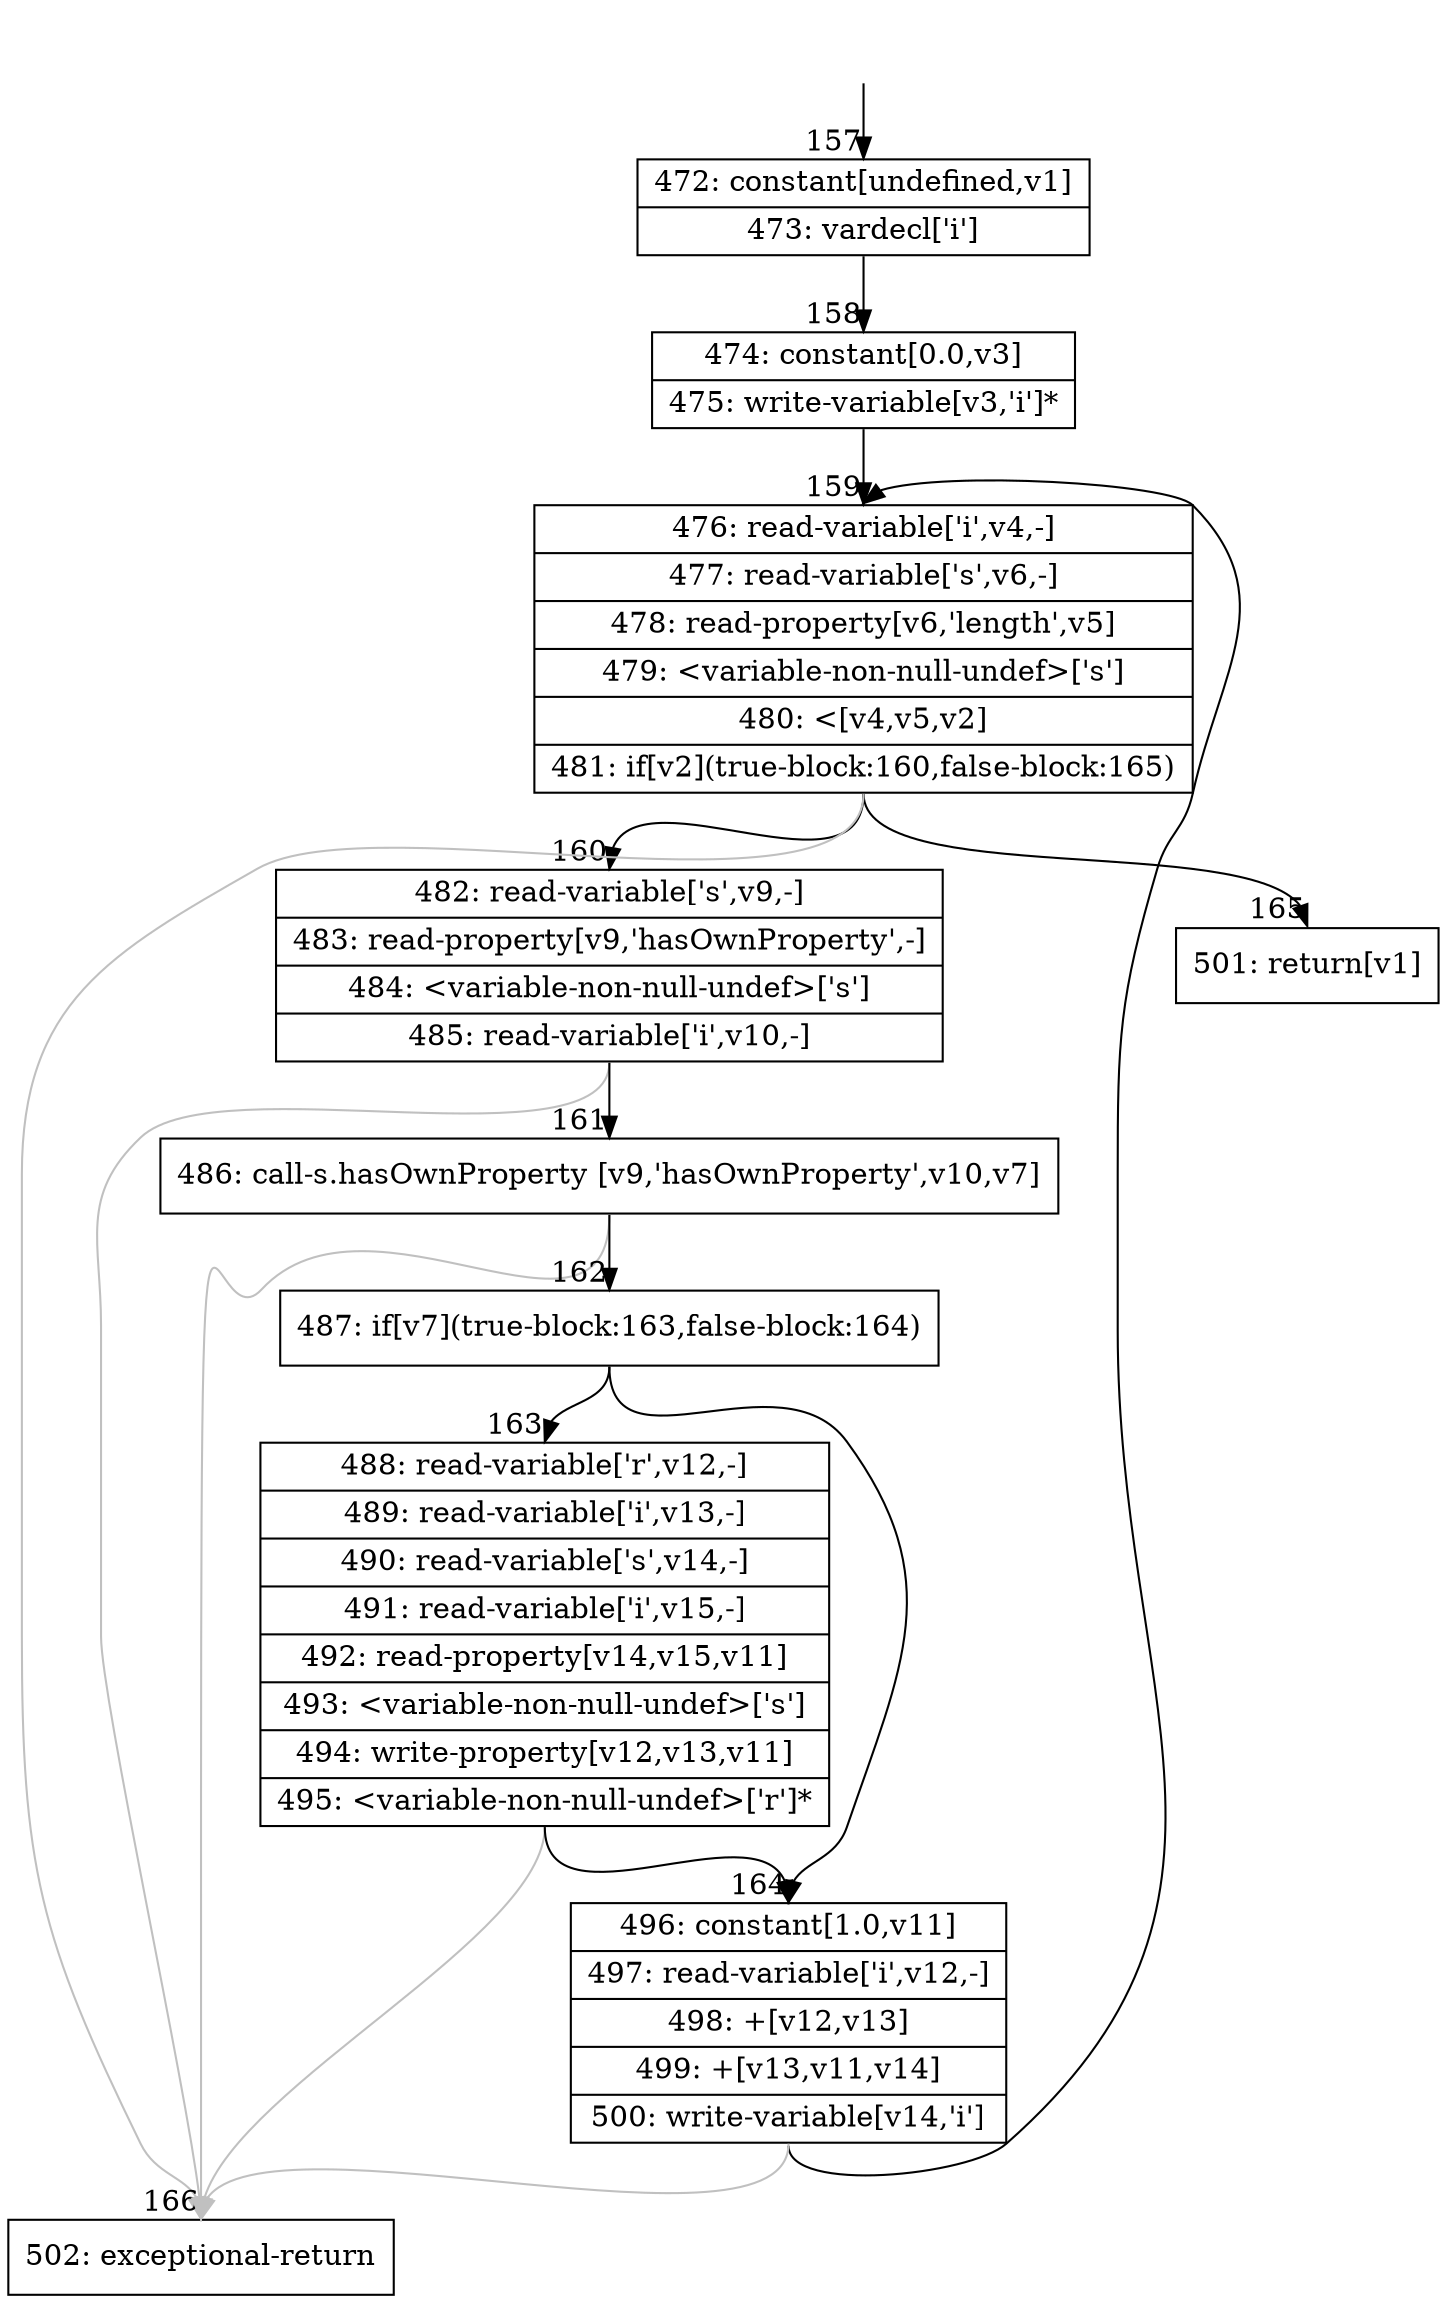 digraph {
rankdir="TD"
BB_entry10[shape=none,label=""];
BB_entry10 -> BB157 [tailport=s, headport=n, headlabel="    157"]
BB157 [shape=record label="{472: constant[undefined,v1]|473: vardecl['i']}" ] 
BB157 -> BB158 [tailport=s, headport=n, headlabel="      158"]
BB158 [shape=record label="{474: constant[0.0,v3]|475: write-variable[v3,'i']*}" ] 
BB158 -> BB159 [tailport=s, headport=n, headlabel="      159"]
BB159 [shape=record label="{476: read-variable['i',v4,-]|477: read-variable['s',v6,-]|478: read-property[v6,'length',v5]|479: \<variable-non-null-undef\>['s']|480: \<[v4,v5,v2]|481: if[v2](true-block:160,false-block:165)}" ] 
BB159 -> BB160 [tailport=s, headport=n, headlabel="      160"]
BB159 -> BB165 [tailport=s, headport=n, headlabel="      165"]
BB159 -> BB166 [tailport=s, headport=n, color=gray, headlabel="      166"]
BB160 [shape=record label="{482: read-variable['s',v9,-]|483: read-property[v9,'hasOwnProperty',-]|484: \<variable-non-null-undef\>['s']|485: read-variable['i',v10,-]}" ] 
BB160 -> BB161 [tailport=s, headport=n, headlabel="      161"]
BB160 -> BB166 [tailport=s, headport=n, color=gray]
BB161 [shape=record label="{486: call-s.hasOwnProperty [v9,'hasOwnProperty',v10,v7]}" ] 
BB161 -> BB162 [tailport=s, headport=n, headlabel="      162"]
BB161 -> BB166 [tailport=s, headport=n, color=gray]
BB162 [shape=record label="{487: if[v7](true-block:163,false-block:164)}" ] 
BB162 -> BB163 [tailport=s, headport=n, headlabel="      163"]
BB162 -> BB164 [tailport=s, headport=n, headlabel="      164"]
BB163 [shape=record label="{488: read-variable['r',v12,-]|489: read-variable['i',v13,-]|490: read-variable['s',v14,-]|491: read-variable['i',v15,-]|492: read-property[v14,v15,v11]|493: \<variable-non-null-undef\>['s']|494: write-property[v12,v13,v11]|495: \<variable-non-null-undef\>['r']*}" ] 
BB163 -> BB164 [tailport=s, headport=n]
BB163 -> BB166 [tailport=s, headport=n, color=gray]
BB164 [shape=record label="{496: constant[1.0,v11]|497: read-variable['i',v12,-]|498: +[v12,v13]|499: +[v13,v11,v14]|500: write-variable[v14,'i']}" ] 
BB164 -> BB159 [tailport=s, headport=n]
BB164 -> BB166 [tailport=s, headport=n, color=gray]
BB165 [shape=record label="{501: return[v1]}" ] 
BB166 [shape=record label="{502: exceptional-return}" ] 
//#$~ 155
}
